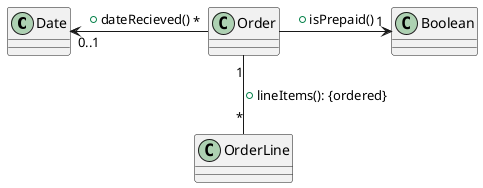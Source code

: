 @startuml

Date "0..1" <- "*" Order : + dateRecieved()
Order -> "1" Boolean : + isPrepaid()
Order "1" -- "*" OrderLine : + lineItems(): {ordered}

@enduml